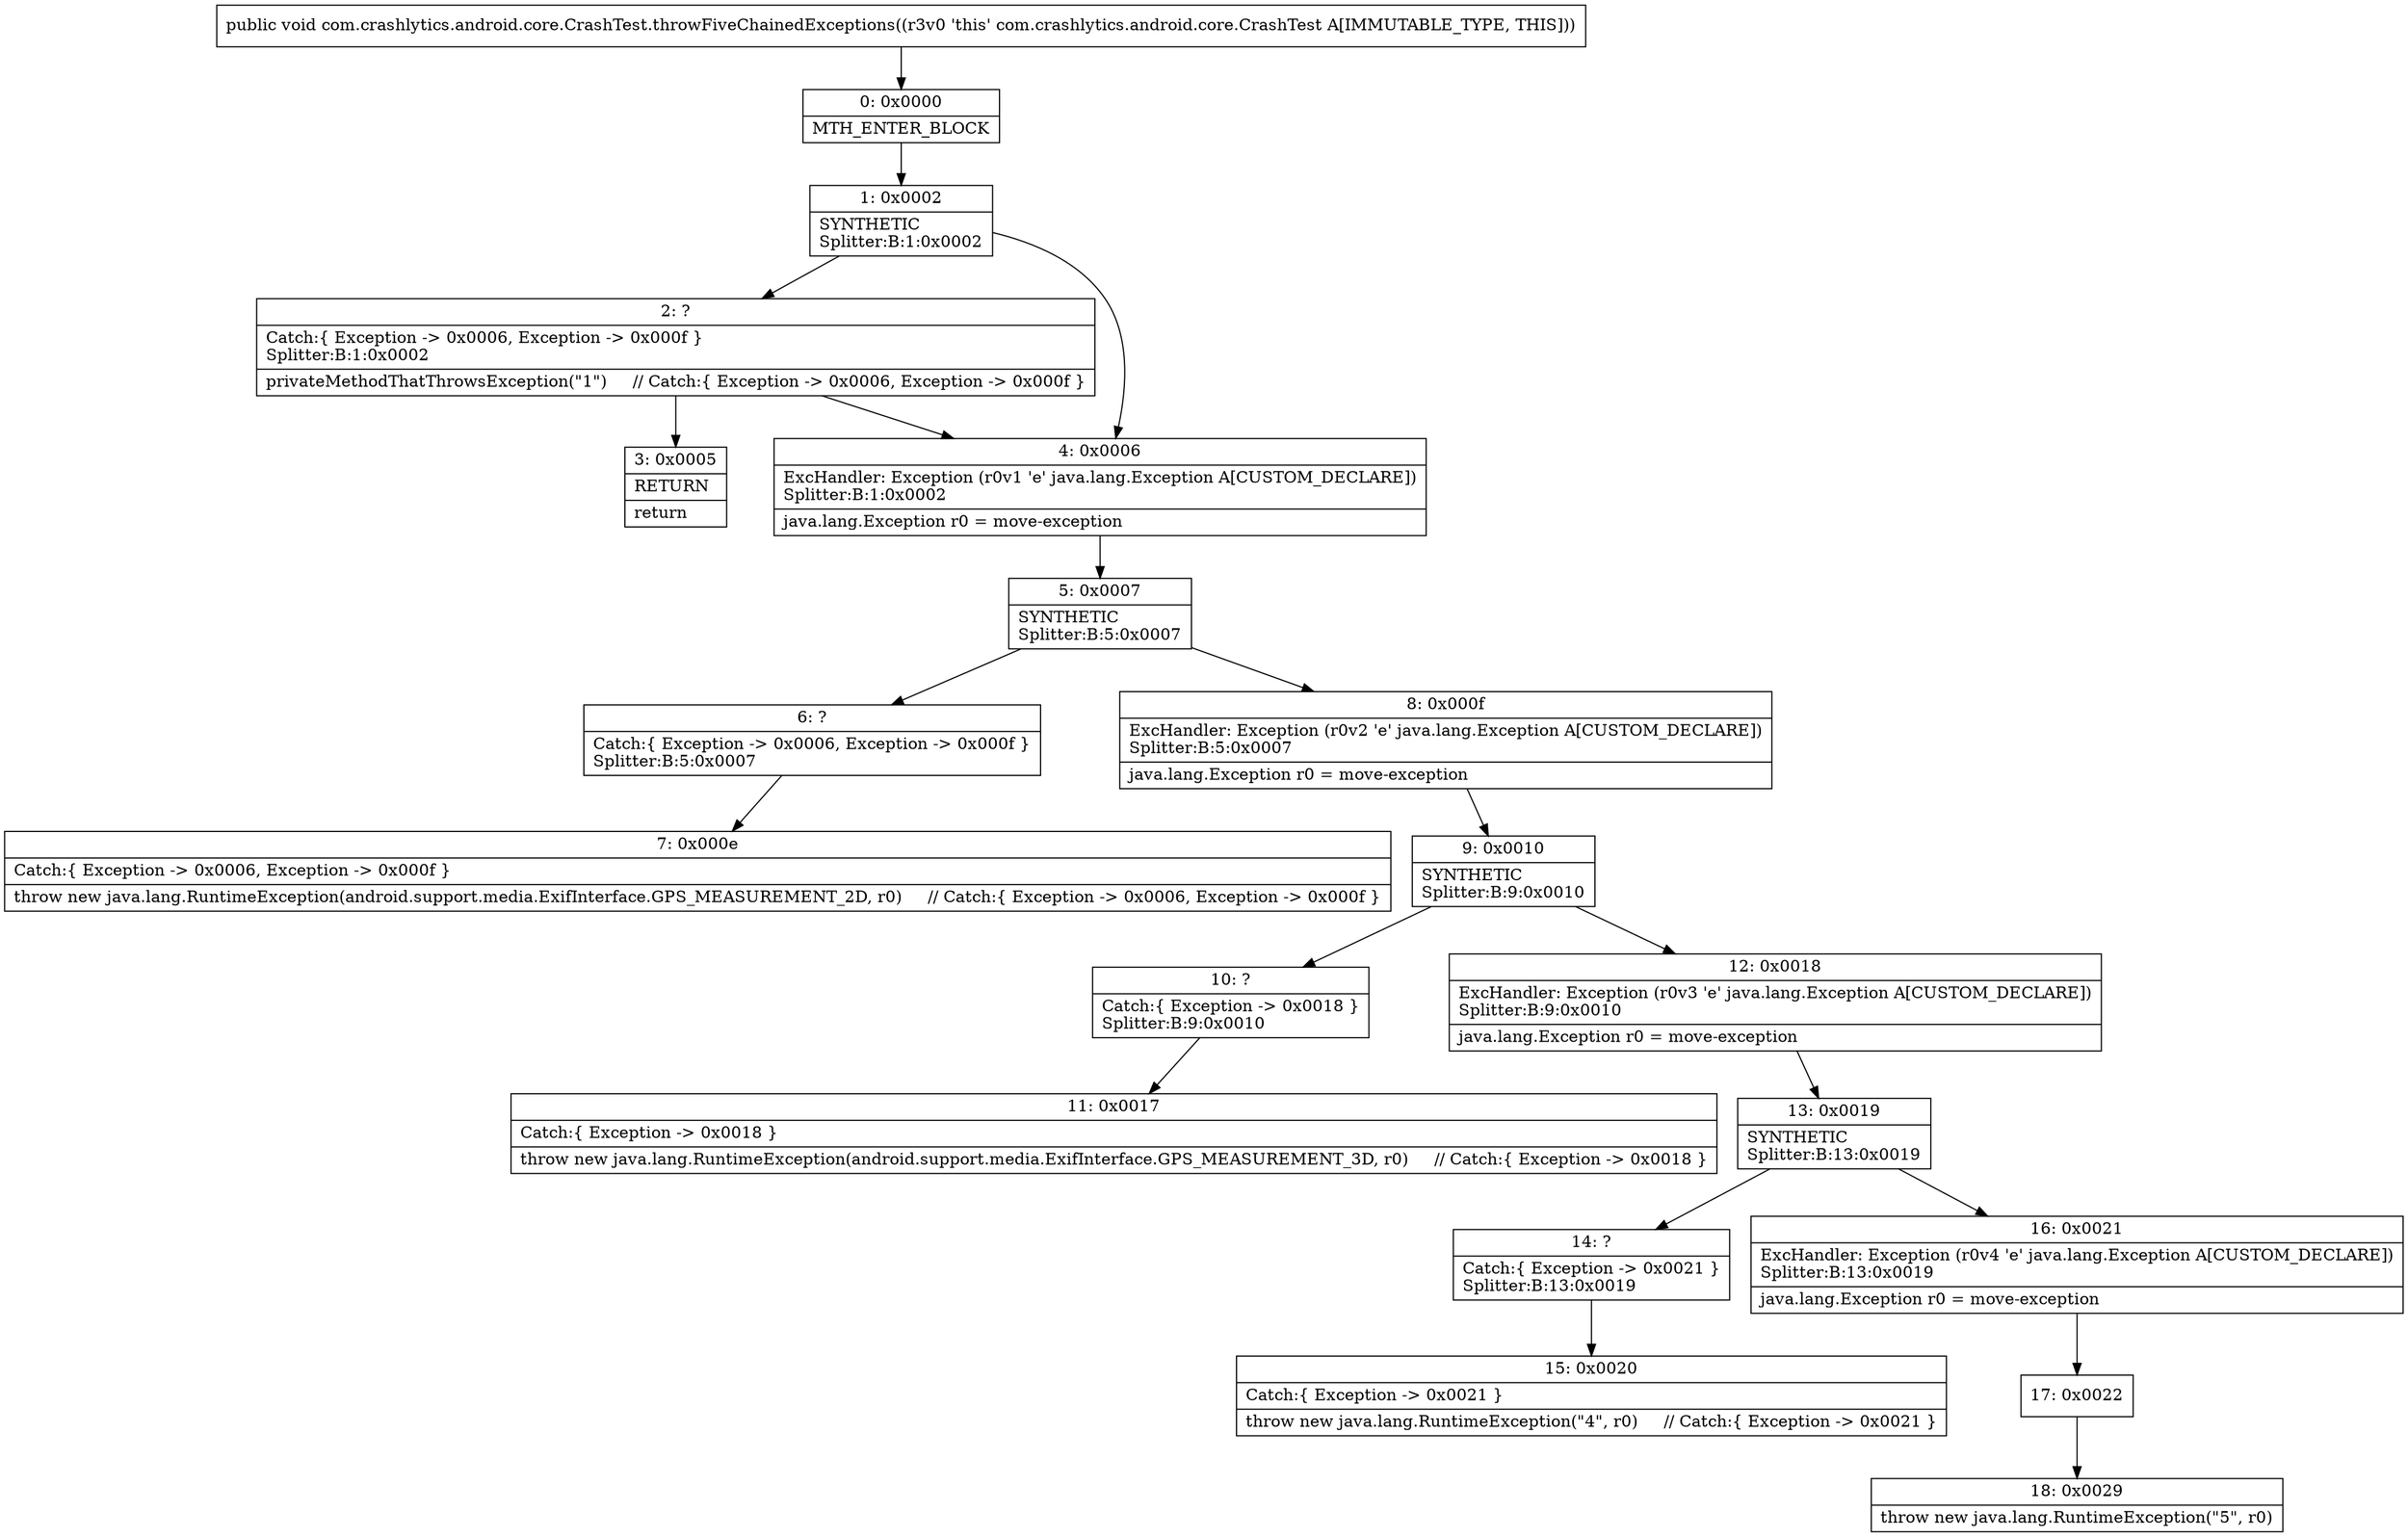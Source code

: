 digraph "CFG forcom.crashlytics.android.core.CrashTest.throwFiveChainedExceptions()V" {
Node_0 [shape=record,label="{0\:\ 0x0000|MTH_ENTER_BLOCK\l}"];
Node_1 [shape=record,label="{1\:\ 0x0002|SYNTHETIC\lSplitter:B:1:0x0002\l}"];
Node_2 [shape=record,label="{2\:\ ?|Catch:\{ Exception \-\> 0x0006, Exception \-\> 0x000f \}\lSplitter:B:1:0x0002\l|privateMethodThatThrowsException(\"1\")     \/\/ Catch:\{ Exception \-\> 0x0006, Exception \-\> 0x000f \}\l}"];
Node_3 [shape=record,label="{3\:\ 0x0005|RETURN\l|return\l}"];
Node_4 [shape=record,label="{4\:\ 0x0006|ExcHandler: Exception (r0v1 'e' java.lang.Exception A[CUSTOM_DECLARE])\lSplitter:B:1:0x0002\l|java.lang.Exception r0 = move\-exception\l}"];
Node_5 [shape=record,label="{5\:\ 0x0007|SYNTHETIC\lSplitter:B:5:0x0007\l}"];
Node_6 [shape=record,label="{6\:\ ?|Catch:\{ Exception \-\> 0x0006, Exception \-\> 0x000f \}\lSplitter:B:5:0x0007\l}"];
Node_7 [shape=record,label="{7\:\ 0x000e|Catch:\{ Exception \-\> 0x0006, Exception \-\> 0x000f \}\l|throw new java.lang.RuntimeException(android.support.media.ExifInterface.GPS_MEASUREMENT_2D, r0)     \/\/ Catch:\{ Exception \-\> 0x0006, Exception \-\> 0x000f \}\l}"];
Node_8 [shape=record,label="{8\:\ 0x000f|ExcHandler: Exception (r0v2 'e' java.lang.Exception A[CUSTOM_DECLARE])\lSplitter:B:5:0x0007\l|java.lang.Exception r0 = move\-exception\l}"];
Node_9 [shape=record,label="{9\:\ 0x0010|SYNTHETIC\lSplitter:B:9:0x0010\l}"];
Node_10 [shape=record,label="{10\:\ ?|Catch:\{ Exception \-\> 0x0018 \}\lSplitter:B:9:0x0010\l}"];
Node_11 [shape=record,label="{11\:\ 0x0017|Catch:\{ Exception \-\> 0x0018 \}\l|throw new java.lang.RuntimeException(android.support.media.ExifInterface.GPS_MEASUREMENT_3D, r0)     \/\/ Catch:\{ Exception \-\> 0x0018 \}\l}"];
Node_12 [shape=record,label="{12\:\ 0x0018|ExcHandler: Exception (r0v3 'e' java.lang.Exception A[CUSTOM_DECLARE])\lSplitter:B:9:0x0010\l|java.lang.Exception r0 = move\-exception\l}"];
Node_13 [shape=record,label="{13\:\ 0x0019|SYNTHETIC\lSplitter:B:13:0x0019\l}"];
Node_14 [shape=record,label="{14\:\ ?|Catch:\{ Exception \-\> 0x0021 \}\lSplitter:B:13:0x0019\l}"];
Node_15 [shape=record,label="{15\:\ 0x0020|Catch:\{ Exception \-\> 0x0021 \}\l|throw new java.lang.RuntimeException(\"4\", r0)     \/\/ Catch:\{ Exception \-\> 0x0021 \}\l}"];
Node_16 [shape=record,label="{16\:\ 0x0021|ExcHandler: Exception (r0v4 'e' java.lang.Exception A[CUSTOM_DECLARE])\lSplitter:B:13:0x0019\l|java.lang.Exception r0 = move\-exception\l}"];
Node_17 [shape=record,label="{17\:\ 0x0022}"];
Node_18 [shape=record,label="{18\:\ 0x0029|throw new java.lang.RuntimeException(\"5\", r0)\l}"];
MethodNode[shape=record,label="{public void com.crashlytics.android.core.CrashTest.throwFiveChainedExceptions((r3v0 'this' com.crashlytics.android.core.CrashTest A[IMMUTABLE_TYPE, THIS])) }"];
MethodNode -> Node_0;
Node_0 -> Node_1;
Node_1 -> Node_2;
Node_1 -> Node_4;
Node_2 -> Node_3;
Node_2 -> Node_4;
Node_4 -> Node_5;
Node_5 -> Node_6;
Node_5 -> Node_8;
Node_6 -> Node_7;
Node_8 -> Node_9;
Node_9 -> Node_10;
Node_9 -> Node_12;
Node_10 -> Node_11;
Node_12 -> Node_13;
Node_13 -> Node_14;
Node_13 -> Node_16;
Node_14 -> Node_15;
Node_16 -> Node_17;
Node_17 -> Node_18;
}

